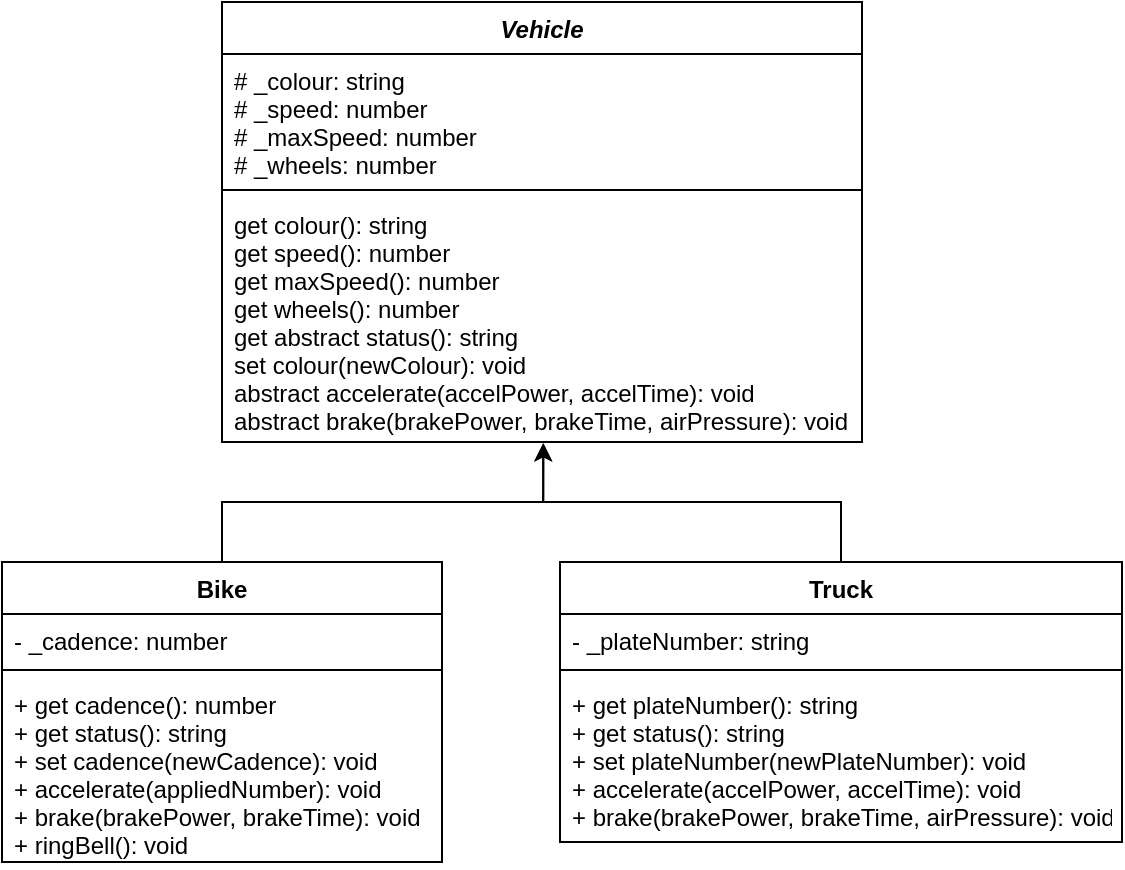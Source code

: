 <mxfile>
    <diagram id="5gMrNbhCcvMap2-kCo8e" name="Page-1">
        <mxGraphModel dx="357" dy="347" grid="1" gridSize="10" guides="1" tooltips="1" connect="1" arrows="1" fold="1" page="1" pageScale="1" pageWidth="827" pageHeight="1169" math="0" shadow="0">
            <root>
                <mxCell id="0"/>
                <mxCell id="1" parent="0"/>
                <mxCell id="180" value="Vehicle" style="swimlane;fontStyle=3;align=center;verticalAlign=top;childLayout=stackLayout;horizontal=1;startSize=26;horizontalStack=0;resizeParent=1;resizeParentMax=0;resizeLast=0;collapsible=1;marginBottom=0;" parent="1" vertex="1">
                    <mxGeometry x="150" y="40" width="320" height="220" as="geometry">
                        <mxRectangle x="40" y="40" width="110" height="30" as="alternateBounds"/>
                    </mxGeometry>
                </mxCell>
                <mxCell id="181" value="# _colour: string&#10;# _speed: number&#10;# _maxSpeed: number&#10;# _wheels: number" style="text;strokeColor=none;fillColor=none;align=left;verticalAlign=top;spacingLeft=4;spacingRight=4;overflow=hidden;rotatable=0;points=[[0,0.5],[1,0.5]];portConstraint=eastwest;" parent="180" vertex="1">
                    <mxGeometry y="26" width="320" height="64" as="geometry"/>
                </mxCell>
                <mxCell id="182" value="" style="line;strokeWidth=1;fillColor=none;align=left;verticalAlign=middle;spacingTop=-1;spacingLeft=3;spacingRight=3;rotatable=0;labelPosition=right;points=[];portConstraint=eastwest;strokeColor=inherit;" parent="180" vertex="1">
                    <mxGeometry y="90" width="320" height="8" as="geometry"/>
                </mxCell>
                <mxCell id="183" value="get colour(): string&#10;get speed(): number&#10;get maxSpeed(): number&#10;get wheels(): number&#10;get abstract status(): string&#10;set colour(newColour): void&#10;abstract accelerate(accelPower, accelTime): void&#10;abstract brake(brakePower, brakeTime, airPressure): void" style="text;strokeColor=none;fillColor=none;align=left;verticalAlign=top;spacingLeft=4;spacingRight=4;overflow=hidden;rotatable=0;points=[[0,0.5],[1,0.5]];portConstraint=eastwest;" parent="180" vertex="1">
                    <mxGeometry y="98" width="320" height="122" as="geometry"/>
                </mxCell>
                <mxCell id="188" style="edgeStyle=orthogonalEdgeStyle;html=1;entryX=0.502;entryY=1.004;entryDx=0;entryDy=0;entryPerimeter=0;rounded=0;" parent="1" source="184" target="183" edge="1">
                    <mxGeometry relative="1" as="geometry"/>
                </mxCell>
                <mxCell id="184" value="Bike" style="swimlane;fontStyle=1;align=center;verticalAlign=top;childLayout=stackLayout;horizontal=1;startSize=26;horizontalStack=0;resizeParent=1;resizeParentMax=0;resizeLast=0;collapsible=1;marginBottom=0;" parent="1" vertex="1">
                    <mxGeometry x="40" y="320" width="220" height="150" as="geometry">
                        <mxRectangle x="40" y="40" width="110" height="30" as="alternateBounds"/>
                    </mxGeometry>
                </mxCell>
                <mxCell id="185" value="- _cadence: number" style="text;strokeColor=none;fillColor=none;align=left;verticalAlign=top;spacingLeft=4;spacingRight=4;overflow=hidden;rotatable=0;points=[[0,0.5],[1,0.5]];portConstraint=eastwest;" parent="184" vertex="1">
                    <mxGeometry y="26" width="220" height="24" as="geometry"/>
                </mxCell>
                <mxCell id="186" value="" style="line;strokeWidth=1;fillColor=none;align=left;verticalAlign=middle;spacingTop=-1;spacingLeft=3;spacingRight=3;rotatable=0;labelPosition=right;points=[];portConstraint=eastwest;strokeColor=inherit;" parent="184" vertex="1">
                    <mxGeometry y="50" width="220" height="8" as="geometry"/>
                </mxCell>
                <mxCell id="187" value="+ get cadence(): number&#10;+ get status(): string&#10;+ set cadence(newCadence): void&#10;+ accelerate(appliedNumber): void&#10;+ brake(brakePower, brakeTime): void&#10;+ ringBell(): void" style="text;strokeColor=none;fillColor=none;align=left;verticalAlign=top;spacingLeft=4;spacingRight=4;overflow=hidden;rotatable=0;points=[[0,0.5],[1,0.5]];portConstraint=eastwest;" parent="184" vertex="1">
                    <mxGeometry y="58" width="220" height="92" as="geometry"/>
                </mxCell>
                <mxCell id="193" style="edgeStyle=orthogonalEdgeStyle;rounded=0;html=1;entryX=0.502;entryY=1.006;entryDx=0;entryDy=0;entryPerimeter=0;" parent="1" source="189" target="183" edge="1">
                    <mxGeometry relative="1" as="geometry"/>
                </mxCell>
                <mxCell id="189" value="Truck" style="swimlane;fontStyle=1;align=center;verticalAlign=top;childLayout=stackLayout;horizontal=1;startSize=26;horizontalStack=0;resizeParent=1;resizeParentMax=0;resizeLast=0;collapsible=1;marginBottom=0;" parent="1" vertex="1">
                    <mxGeometry x="319" y="320" width="281" height="140" as="geometry">
                        <mxRectangle x="40" y="40" width="110" height="30" as="alternateBounds"/>
                    </mxGeometry>
                </mxCell>
                <mxCell id="190" value="- _plateNumber: string" style="text;strokeColor=none;fillColor=none;align=left;verticalAlign=top;spacingLeft=4;spacingRight=4;overflow=hidden;rotatable=0;points=[[0,0.5],[1,0.5]];portConstraint=eastwest;" parent="189" vertex="1">
                    <mxGeometry y="26" width="281" height="24" as="geometry"/>
                </mxCell>
                <mxCell id="191" value="" style="line;strokeWidth=1;fillColor=none;align=left;verticalAlign=middle;spacingTop=-1;spacingLeft=3;spacingRight=3;rotatable=0;labelPosition=right;points=[];portConstraint=eastwest;strokeColor=inherit;" parent="189" vertex="1">
                    <mxGeometry y="50" width="281" height="8" as="geometry"/>
                </mxCell>
                <mxCell id="192" value="+ get plateNumber(): string&#10;+ get status(): string&#10;+ set plateNumber(newPlateNumber): void&#10;+ accelerate(accelPower, accelTime): void&#10;+ brake(brakePower, brakeTime, airPressure): void" style="text;strokeColor=none;fillColor=none;align=left;verticalAlign=top;spacingLeft=4;spacingRight=4;overflow=hidden;rotatable=0;points=[[0,0.5],[1,0.5]];portConstraint=eastwest;" parent="189" vertex="1">
                    <mxGeometry y="58" width="281" height="82" as="geometry"/>
                </mxCell>
            </root>
        </mxGraphModel>
    </diagram>
</mxfile>
